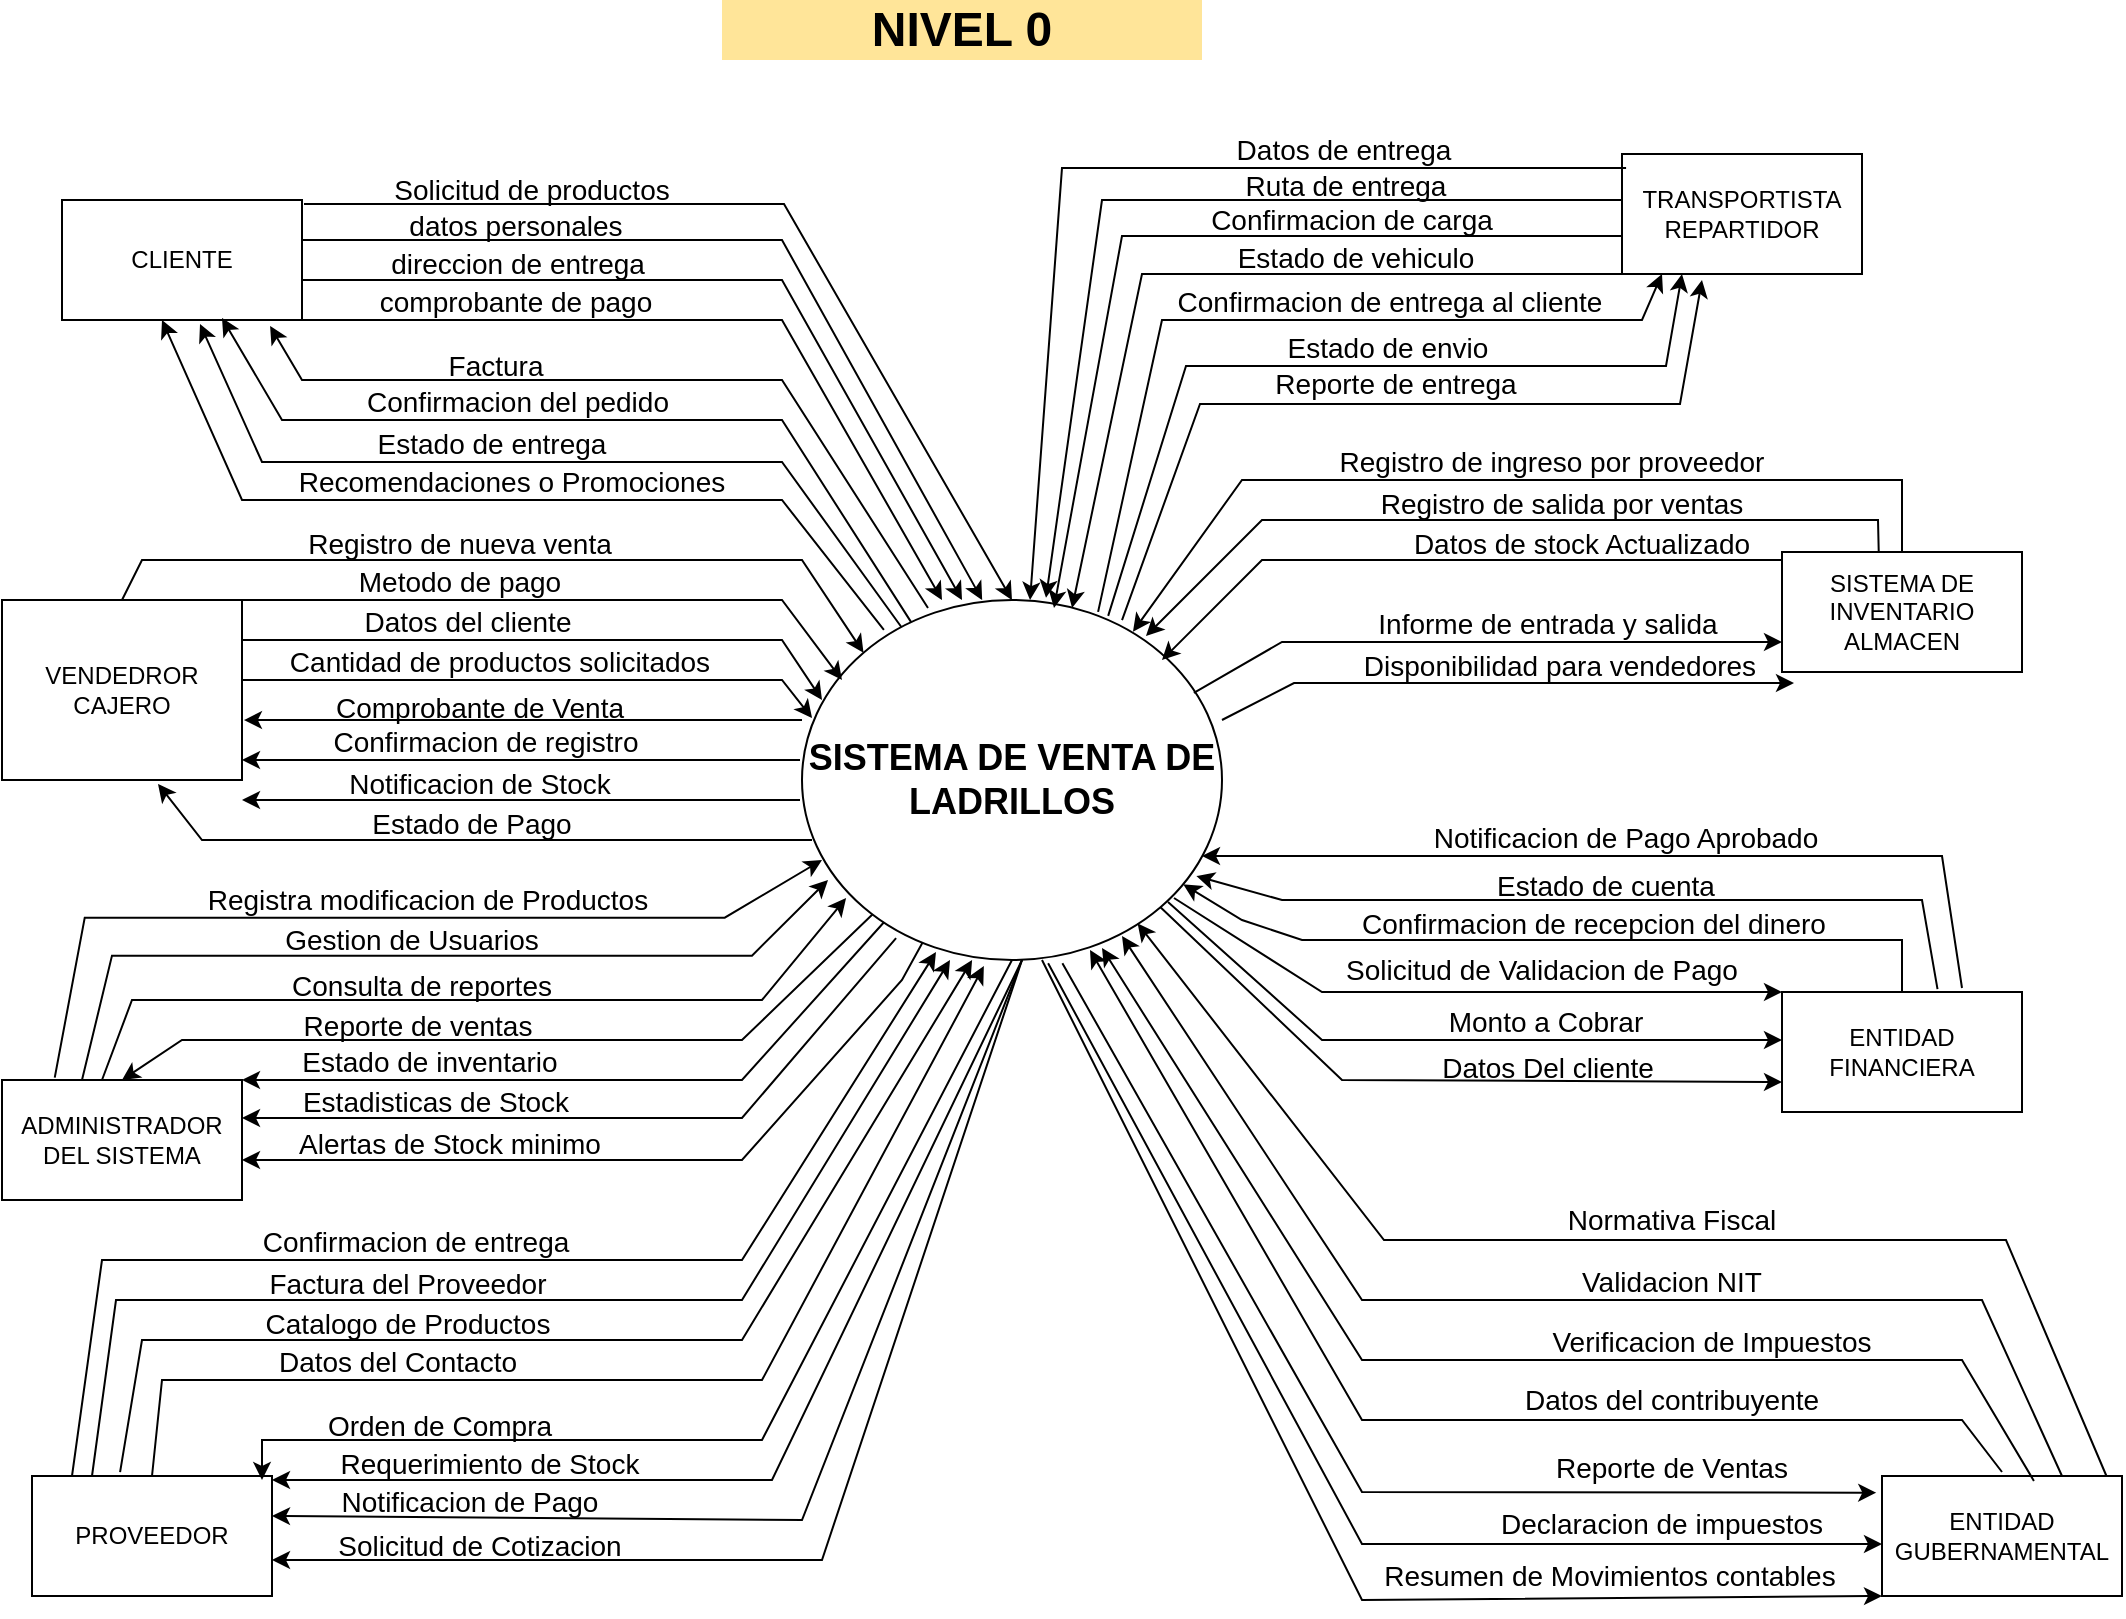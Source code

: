 <mxfile version="27.0.9" pages="2">
  <diagram name="NIVEL 0" id="PTCJVemOLY9-pOezK2eS">
    <mxGraphModel dx="2134" dy="596" grid="1" gridSize="10" guides="1" tooltips="1" connect="1" arrows="1" fold="1" page="1" pageScale="1" pageWidth="827" pageHeight="1169" math="0" shadow="0">
      <root>
        <mxCell id="0" />
        <mxCell id="1" parent="0" />
        <mxCell id="hDsFrdSwKS_vQNClyYp9-1" value="&lt;b&gt;&lt;font style=&quot;font-size: 18px;&quot;&gt;SISTEMA DE VENTA DE LADRILLOS&lt;/font&gt;&lt;/b&gt;" style="ellipse;whiteSpace=wrap;html=1;" parent="1" vertex="1">
          <mxGeometry x="270" y="300" width="210" height="180" as="geometry" />
        </mxCell>
        <mxCell id="hDsFrdSwKS_vQNClyYp9-2" value="CLIENTE" style="rounded=0;whiteSpace=wrap;html=1;" parent="1" vertex="1">
          <mxGeometry x="-100" y="100" width="120" height="60" as="geometry" />
        </mxCell>
        <mxCell id="hDsFrdSwKS_vQNClyYp9-3" value="VENDEDROR CAJERO" style="rounded=0;whiteSpace=wrap;html=1;" parent="1" vertex="1">
          <mxGeometry x="-130" y="300" width="120" height="90" as="geometry" />
        </mxCell>
        <mxCell id="hDsFrdSwKS_vQNClyYp9-4" value="ADMINISTRADOR DEL SISTEMA" style="rounded=0;whiteSpace=wrap;html=1;" parent="1" vertex="1">
          <mxGeometry x="-130" y="540" width="120" height="60" as="geometry" />
        </mxCell>
        <mxCell id="hDsFrdSwKS_vQNClyYp9-5" value="PROVEEDOR" style="rounded=0;whiteSpace=wrap;html=1;" parent="1" vertex="1">
          <mxGeometry x="-115" y="738" width="120" height="60" as="geometry" />
        </mxCell>
        <mxCell id="hDsFrdSwKS_vQNClyYp9-6" value="TRANSPORTISTA REPARTIDOR" style="rounded=0;whiteSpace=wrap;html=1;" parent="1" vertex="1">
          <mxGeometry x="680" y="77" width="120" height="60" as="geometry" />
        </mxCell>
        <mxCell id="hDsFrdSwKS_vQNClyYp9-7" value="SISTEMA DE INVENTARIO ALMACEN" style="rounded=0;whiteSpace=wrap;html=1;" parent="1" vertex="1">
          <mxGeometry x="760" y="276" width="120" height="60" as="geometry" />
        </mxCell>
        <mxCell id="hDsFrdSwKS_vQNClyYp9-8" value="ENTIDAD FINANCIERA" style="rounded=0;whiteSpace=wrap;html=1;" parent="1" vertex="1">
          <mxGeometry x="760" y="496" width="120" height="60" as="geometry" />
        </mxCell>
        <mxCell id="hDsFrdSwKS_vQNClyYp9-9" value="ENTIDAD GUBERNAMENTAL" style="rounded=0;whiteSpace=wrap;html=1;" parent="1" vertex="1">
          <mxGeometry x="810" y="738" width="120" height="60" as="geometry" />
        </mxCell>
        <mxCell id="hDsFrdSwKS_vQNClyYp9-10" value="" style="endArrow=classic;html=1;rounded=0;exitX=1;exitY=1;exitDx=0;exitDy=0;" parent="1" source="hDsFrdSwKS_vQNClyYp9-2" edge="1">
          <mxGeometry width="50" height="50" relative="1" as="geometry">
            <mxPoint x="70" y="180" as="sourcePoint" />
            <mxPoint x="340" y="300" as="targetPoint" />
            <Array as="points">
              <mxPoint x="260" y="160" />
            </Array>
          </mxGeometry>
        </mxCell>
        <mxCell id="hDsFrdSwKS_vQNClyYp9-11" value="" style="endArrow=classic;html=1;rounded=0;exitX=1;exitY=1;exitDx=0;exitDy=0;entryX=0.381;entryY=0;entryDx=0;entryDy=0;entryPerimeter=0;" parent="1" target="hDsFrdSwKS_vQNClyYp9-1" edge="1">
          <mxGeometry width="50" height="50" relative="1" as="geometry">
            <mxPoint x="20" y="140" as="sourcePoint" />
            <mxPoint x="328" y="290" as="targetPoint" />
            <Array as="points">
              <mxPoint x="260" y="140" />
            </Array>
          </mxGeometry>
        </mxCell>
        <mxCell id="hDsFrdSwKS_vQNClyYp9-12" value="" style="endArrow=classic;html=1;rounded=0;exitX=1;exitY=1;exitDx=0;exitDy=0;entryX=0.429;entryY=0;entryDx=0;entryDy=0;entryPerimeter=0;" parent="1" target="hDsFrdSwKS_vQNClyYp9-1" edge="1">
          <mxGeometry width="50" height="50" relative="1" as="geometry">
            <mxPoint x="20" y="120" as="sourcePoint" />
            <mxPoint x="350" y="280" as="targetPoint" />
            <Array as="points">
              <mxPoint x="260" y="120" />
            </Array>
          </mxGeometry>
        </mxCell>
        <mxCell id="hDsFrdSwKS_vQNClyYp9-13" value="" style="endArrow=classic;html=1;rounded=0;exitX=1;exitY=1;exitDx=0;exitDy=0;entryX=0.5;entryY=0;entryDx=0;entryDy=0;" parent="1" target="hDsFrdSwKS_vQNClyYp9-1" edge="1">
          <mxGeometry width="50" height="50" relative="1" as="geometry">
            <mxPoint x="21" y="102" as="sourcePoint" />
            <mxPoint x="351" y="262" as="targetPoint" />
            <Array as="points">
              <mxPoint x="261" y="102" />
            </Array>
          </mxGeometry>
        </mxCell>
        <mxCell id="hDsFrdSwKS_vQNClyYp9-14" value="" style="endArrow=classic;html=1;rounded=0;exitX=0.3;exitY=0.022;exitDx=0;exitDy=0;exitPerimeter=0;entryX=0.867;entryY=1.05;entryDx=0;entryDy=0;entryPerimeter=0;" parent="1" source="hDsFrdSwKS_vQNClyYp9-1" target="hDsFrdSwKS_vQNClyYp9-2" edge="1">
          <mxGeometry width="50" height="50" relative="1" as="geometry">
            <mxPoint x="-70" y="250" as="sourcePoint" />
            <mxPoint x="-20" y="200" as="targetPoint" />
            <Array as="points">
              <mxPoint x="260" y="190" />
              <mxPoint x="20" y="190" />
            </Array>
          </mxGeometry>
        </mxCell>
        <mxCell id="hDsFrdSwKS_vQNClyYp9-16" value="" style="endArrow=classic;html=1;rounded=0;entryX=0.867;entryY=1.05;entryDx=0;entryDy=0;entryPerimeter=0;" parent="1" source="hDsFrdSwKS_vQNClyYp9-1" edge="1">
          <mxGeometry width="50" height="50" relative="1" as="geometry">
            <mxPoint x="309" y="300" as="sourcePoint" />
            <mxPoint x="-20" y="159" as="targetPoint" />
            <Array as="points">
              <mxPoint x="260" y="210" />
              <mxPoint x="10" y="210" />
            </Array>
          </mxGeometry>
        </mxCell>
        <mxCell id="hDsFrdSwKS_vQNClyYp9-17" value="" style="endArrow=classic;html=1;rounded=0;entryX=0.575;entryY=1.033;entryDx=0;entryDy=0;entryPerimeter=0;" parent="1" source="hDsFrdSwKS_vQNClyYp9-1" target="hDsFrdSwKS_vQNClyYp9-2" edge="1">
          <mxGeometry width="50" height="50" relative="1" as="geometry">
            <mxPoint x="315" y="332" as="sourcePoint" />
            <mxPoint x="-30" y="180" as="targetPoint" />
            <Array as="points">
              <mxPoint x="260" y="231" />
              <mxPoint y="231" />
            </Array>
          </mxGeometry>
        </mxCell>
        <mxCell id="hDsFrdSwKS_vQNClyYp9-18" value="" style="endArrow=classic;html=1;rounded=0;entryX=0.575;entryY=1.033;entryDx=0;entryDy=0;entryPerimeter=0;exitX=0.195;exitY=0.083;exitDx=0;exitDy=0;exitPerimeter=0;" parent="1" source="hDsFrdSwKS_vQNClyYp9-1" edge="1">
          <mxGeometry width="50" height="50" relative="1" as="geometry">
            <mxPoint x="301" y="312" as="sourcePoint" />
            <mxPoint x="-50" y="160" as="targetPoint" />
            <Array as="points">
              <mxPoint x="260" y="250" />
              <mxPoint x="-10" y="250" />
            </Array>
          </mxGeometry>
        </mxCell>
        <mxCell id="hDsFrdSwKS_vQNClyYp9-19" value="" style="endArrow=classic;html=1;rounded=0;exitX=0.5;exitY=0;exitDx=0;exitDy=0;entryX=0;entryY=0;entryDx=0;entryDy=0;" parent="1" source="hDsFrdSwKS_vQNClyYp9-3" target="hDsFrdSwKS_vQNClyYp9-1" edge="1">
          <mxGeometry width="50" height="50" relative="1" as="geometry">
            <mxPoint x="-40" y="290" as="sourcePoint" />
            <mxPoint x="130" y="380" as="targetPoint" />
            <Array as="points">
              <mxPoint x="-60" y="280" />
              <mxPoint x="60" y="280" />
              <mxPoint x="270" y="280" />
            </Array>
          </mxGeometry>
        </mxCell>
        <mxCell id="hDsFrdSwKS_vQNClyYp9-20" value="" style="endArrow=classic;html=1;rounded=0;exitX=1;exitY=0;exitDx=0;exitDy=0;" parent="1" source="hDsFrdSwKS_vQNClyYp9-3" edge="1">
          <mxGeometry width="50" height="50" relative="1" as="geometry">
            <mxPoint y="300" as="sourcePoint" />
            <mxPoint x="290" y="340" as="targetPoint" />
            <Array as="points">
              <mxPoint x="50" y="300" />
              <mxPoint x="260" y="300" />
            </Array>
          </mxGeometry>
        </mxCell>
        <mxCell id="hDsFrdSwKS_vQNClyYp9-21" value="" style="endArrow=classic;html=1;rounded=0;exitX=1;exitY=0;exitDx=0;exitDy=0;" parent="1" edge="1">
          <mxGeometry width="50" height="50" relative="1" as="geometry">
            <mxPoint x="-10" y="320" as="sourcePoint" />
            <mxPoint x="280" y="350" as="targetPoint" />
            <Array as="points">
              <mxPoint x="50" y="320" />
              <mxPoint x="260" y="320" />
            </Array>
          </mxGeometry>
        </mxCell>
        <mxCell id="hDsFrdSwKS_vQNClyYp9-22" value="" style="endArrow=classic;html=1;rounded=0;exitX=1;exitY=0;exitDx=0;exitDy=0;entryX=0.024;entryY=0.328;entryDx=0;entryDy=0;entryPerimeter=0;" parent="1" target="hDsFrdSwKS_vQNClyYp9-1" edge="1">
          <mxGeometry width="50" height="50" relative="1" as="geometry">
            <mxPoint x="-10" y="340" as="sourcePoint" />
            <mxPoint x="280" y="370" as="targetPoint" />
            <Array as="points">
              <mxPoint x="50" y="340" />
              <mxPoint x="260" y="340" />
            </Array>
          </mxGeometry>
        </mxCell>
        <mxCell id="hDsFrdSwKS_vQNClyYp9-23" value="" style="endArrow=classic;html=1;rounded=0;entryX=1.008;entryY=0.667;entryDx=0;entryDy=0;entryPerimeter=0;" parent="1" target="hDsFrdSwKS_vQNClyYp9-3" edge="1">
          <mxGeometry width="50" height="50" relative="1" as="geometry">
            <mxPoint x="270" y="360" as="sourcePoint" />
            <mxPoint x="110" y="440" as="targetPoint" />
          </mxGeometry>
        </mxCell>
        <mxCell id="hDsFrdSwKS_vQNClyYp9-24" value="" style="endArrow=classic;html=1;rounded=0;entryX=1.008;entryY=0.667;entryDx=0;entryDy=0;entryPerimeter=0;" parent="1" edge="1">
          <mxGeometry width="50" height="50" relative="1" as="geometry">
            <mxPoint x="269" y="380" as="sourcePoint" />
            <mxPoint x="-10" y="380" as="targetPoint" />
          </mxGeometry>
        </mxCell>
        <mxCell id="hDsFrdSwKS_vQNClyYp9-25" value="" style="endArrow=classic;html=1;rounded=0;entryX=1.008;entryY=0.667;entryDx=0;entryDy=0;entryPerimeter=0;" parent="1" edge="1">
          <mxGeometry width="50" height="50" relative="1" as="geometry">
            <mxPoint x="269" y="400" as="sourcePoint" />
            <mxPoint x="-10" y="400" as="targetPoint" />
          </mxGeometry>
        </mxCell>
        <mxCell id="hDsFrdSwKS_vQNClyYp9-26" value="" style="endArrow=classic;html=1;rounded=0;entryX=0.65;entryY=1.022;entryDx=0;entryDy=0;entryPerimeter=0;" parent="1" target="hDsFrdSwKS_vQNClyYp9-3" edge="1">
          <mxGeometry width="50" height="50" relative="1" as="geometry">
            <mxPoint x="275" y="420" as="sourcePoint" />
            <mxPoint x="-4" y="420" as="targetPoint" />
            <Array as="points">
              <mxPoint x="-30" y="420" />
            </Array>
          </mxGeometry>
        </mxCell>
        <mxCell id="hDsFrdSwKS_vQNClyYp9-27" value="" style="endArrow=classic;html=1;rounded=0;" parent="1" edge="1">
          <mxGeometry width="50" height="50" relative="1" as="geometry">
            <mxPoint x="-103.63" y="538.82" as="sourcePoint" />
            <mxPoint x="280.001" y="430.001" as="targetPoint" />
            <Array as="points">
              <mxPoint x="-88.63" y="458.82" />
              <mxPoint x="231.37" y="458.82" />
            </Array>
          </mxGeometry>
        </mxCell>
        <mxCell id="hDsFrdSwKS_vQNClyYp9-28" value="" style="endArrow=classic;html=1;rounded=0;" parent="1" edge="1">
          <mxGeometry width="50" height="50" relative="1" as="geometry">
            <mxPoint x="-90" y="540" as="sourcePoint" />
            <mxPoint x="283" y="440" as="targetPoint" />
            <Array as="points">
              <mxPoint x="-75" y="477.819" />
              <mxPoint x="245" y="477.819" />
            </Array>
          </mxGeometry>
        </mxCell>
        <mxCell id="hDsFrdSwKS_vQNClyYp9-29" value="" style="endArrow=classic;html=1;rounded=0;entryX=0.105;entryY=0.828;entryDx=0;entryDy=0;entryPerimeter=0;" parent="1" target="hDsFrdSwKS_vQNClyYp9-1" edge="1">
          <mxGeometry width="50" height="50" relative="1" as="geometry">
            <mxPoint x="-80" y="540" as="sourcePoint" />
            <mxPoint x="303.631" y="460" as="targetPoint" />
            <Array as="points">
              <mxPoint x="-65" y="500" />
              <mxPoint x="250" y="500" />
            </Array>
          </mxGeometry>
        </mxCell>
        <mxCell id="hDsFrdSwKS_vQNClyYp9-30" value="" style="endArrow=classic;html=1;rounded=0;entryX=0.5;entryY=0;entryDx=0;entryDy=0;" parent="1" source="hDsFrdSwKS_vQNClyYp9-1" target="hDsFrdSwKS_vQNClyYp9-4" edge="1">
          <mxGeometry width="50" height="50" relative="1" as="geometry">
            <mxPoint x="370" y="570" as="sourcePoint" />
            <mxPoint x="70" y="640" as="targetPoint" />
            <Array as="points">
              <mxPoint x="240" y="520" />
              <mxPoint x="-40" y="520" />
            </Array>
          </mxGeometry>
        </mxCell>
        <mxCell id="hDsFrdSwKS_vQNClyYp9-32" value="" style="endArrow=classic;html=1;rounded=0;entryX=1;entryY=0;entryDx=0;entryDy=0;" parent="1" source="hDsFrdSwKS_vQNClyYp9-1" target="hDsFrdSwKS_vQNClyYp9-4" edge="1">
          <mxGeometry width="50" height="50" relative="1" as="geometry">
            <mxPoint x="370" y="570" as="sourcePoint" />
            <mxPoint x="420" y="520" as="targetPoint" />
            <Array as="points">
              <mxPoint x="240" y="540" />
            </Array>
          </mxGeometry>
        </mxCell>
        <mxCell id="hDsFrdSwKS_vQNClyYp9-33" value="" style="endArrow=classic;html=1;rounded=0;entryX=1;entryY=0;entryDx=0;entryDy=0;exitX=0.224;exitY=0.939;exitDx=0;exitDy=0;exitPerimeter=0;" parent="1" source="hDsFrdSwKS_vQNClyYp9-1" edge="1">
          <mxGeometry width="50" height="50" relative="1" as="geometry">
            <mxPoint x="311" y="480" as="sourcePoint" />
            <mxPoint x="-10" y="559" as="targetPoint" />
            <Array as="points">
              <mxPoint x="240" y="559" />
            </Array>
          </mxGeometry>
        </mxCell>
        <mxCell id="hDsFrdSwKS_vQNClyYp9-34" value="" style="endArrow=classic;html=1;rounded=0;entryX=1;entryY=0;entryDx=0;entryDy=0;" parent="1" source="hDsFrdSwKS_vQNClyYp9-1" edge="1">
          <mxGeometry width="50" height="50" relative="1" as="geometry">
            <mxPoint x="317" y="490" as="sourcePoint" />
            <mxPoint x="-10" y="580" as="targetPoint" />
            <Array as="points">
              <mxPoint x="320" y="490" />
              <mxPoint x="240" y="580" />
            </Array>
          </mxGeometry>
        </mxCell>
        <mxCell id="hDsFrdSwKS_vQNClyYp9-35" value="&lt;font style=&quot;font-size: 14px;&quot;&gt;Solicitud de productos&lt;/font&gt;" style="text;html=1;align=center;verticalAlign=middle;whiteSpace=wrap;rounded=0;" parent="1" vertex="1">
          <mxGeometry x="60" y="90" width="150" height="10" as="geometry" />
        </mxCell>
        <mxCell id="hDsFrdSwKS_vQNClyYp9-36" value="&lt;font style=&quot;font-size: 14px;&quot;&gt;datos personales&lt;/font&gt;" style="text;html=1;align=center;verticalAlign=middle;whiteSpace=wrap;rounded=0;" parent="1" vertex="1">
          <mxGeometry x="52" y="108" width="150" height="10" as="geometry" />
        </mxCell>
        <mxCell id="hDsFrdSwKS_vQNClyYp9-41" value="&lt;font style=&quot;font-size: 14px;&quot;&gt;direccion de entrega&lt;/font&gt;" style="text;html=1;align=center;verticalAlign=middle;whiteSpace=wrap;rounded=0;" parent="1" vertex="1">
          <mxGeometry x="53" y="127" width="150" height="10" as="geometry" />
        </mxCell>
        <mxCell id="hDsFrdSwKS_vQNClyYp9-42" value="&lt;font style=&quot;font-size: 14px;&quot;&gt;comprobante de pago&lt;/font&gt;" style="text;html=1;align=center;verticalAlign=middle;whiteSpace=wrap;rounded=0;" parent="1" vertex="1">
          <mxGeometry x="52" y="146" width="150" height="10" as="geometry" />
        </mxCell>
        <mxCell id="hDsFrdSwKS_vQNClyYp9-49" value="&lt;font style=&quot;font-size: 14px;&quot;&gt;Factura&lt;/font&gt;" style="text;html=1;align=center;verticalAlign=middle;whiteSpace=wrap;rounded=0;" parent="1" vertex="1">
          <mxGeometry x="42" y="178" width="150" height="10" as="geometry" />
        </mxCell>
        <mxCell id="hDsFrdSwKS_vQNClyYp9-50" value="&lt;font style=&quot;font-size: 14px;&quot;&gt;Confirmacion del pedido&lt;/font&gt;" style="text;html=1;align=center;verticalAlign=middle;whiteSpace=wrap;rounded=0;" parent="1" vertex="1">
          <mxGeometry x="28" y="196" width="200" height="10" as="geometry" />
        </mxCell>
        <mxCell id="hDsFrdSwKS_vQNClyYp9-51" value="&lt;font style=&quot;font-size: 14px;&quot;&gt;Estado de entrega&lt;/font&gt;" style="text;html=1;align=center;verticalAlign=middle;whiteSpace=wrap;rounded=0;" parent="1" vertex="1">
          <mxGeometry x="40" y="217" width="150" height="10" as="geometry" />
        </mxCell>
        <mxCell id="hDsFrdSwKS_vQNClyYp9-52" value="&lt;font style=&quot;font-size: 14px;&quot;&gt;Recomendaciones o Promociones&lt;/font&gt;" style="text;html=1;align=center;verticalAlign=middle;whiteSpace=wrap;rounded=0;" parent="1" vertex="1">
          <mxGeometry x="5" y="236" width="240" height="10" as="geometry" />
        </mxCell>
        <mxCell id="hDsFrdSwKS_vQNClyYp9-53" value="&lt;span style=&quot;font-size: 14px;&quot;&gt;Registro de nueva venta&lt;/span&gt;" style="text;html=1;align=center;verticalAlign=middle;whiteSpace=wrap;rounded=0;" parent="1" vertex="1">
          <mxGeometry x="9" y="267" width="180" height="10" as="geometry" />
        </mxCell>
        <mxCell id="hDsFrdSwKS_vQNClyYp9-54" value="&lt;font style=&quot;font-size: 14px;&quot;&gt;Metodo de pago&lt;/font&gt;" style="text;html=1;align=center;verticalAlign=middle;whiteSpace=wrap;rounded=0;" parent="1" vertex="1">
          <mxGeometry x="24" y="286" width="150" height="10" as="geometry" />
        </mxCell>
        <mxCell id="hDsFrdSwKS_vQNClyYp9-55" value="&lt;font style=&quot;font-size: 14px;&quot;&gt;Datos del cliente&lt;/font&gt;" style="text;html=1;align=center;verticalAlign=middle;whiteSpace=wrap;rounded=0;" parent="1" vertex="1">
          <mxGeometry x="28" y="306" width="150" height="10" as="geometry" />
        </mxCell>
        <mxCell id="hDsFrdSwKS_vQNClyYp9-56" value="&lt;font style=&quot;font-size: 14px;&quot;&gt;Cantidad de productos solicitados&lt;/font&gt;" style="text;html=1;align=center;verticalAlign=middle;whiteSpace=wrap;rounded=0;" parent="1" vertex="1">
          <mxGeometry x="9" y="326" width="220" height="10" as="geometry" />
        </mxCell>
        <mxCell id="hDsFrdSwKS_vQNClyYp9-57" value="&lt;font style=&quot;font-size: 14px;&quot;&gt;Notificacion de Stock&lt;/font&gt;" style="text;html=1;align=center;verticalAlign=middle;whiteSpace=wrap;rounded=0;" parent="1" vertex="1">
          <mxGeometry x="34" y="387" width="150" height="10" as="geometry" />
        </mxCell>
        <mxCell id="hDsFrdSwKS_vQNClyYp9-58" value="&lt;font style=&quot;font-size: 14px;&quot;&gt;Estado de Pago&lt;/font&gt;" style="text;html=1;align=center;verticalAlign=middle;whiteSpace=wrap;rounded=0;" parent="1" vertex="1">
          <mxGeometry x="30" y="407" width="150" height="10" as="geometry" />
        </mxCell>
        <mxCell id="hDsFrdSwKS_vQNClyYp9-60" value="&lt;font style=&quot;font-size: 14px;&quot;&gt;Estado de inventario&lt;/font&gt;" style="text;html=1;align=center;verticalAlign=middle;whiteSpace=wrap;rounded=0;" parent="1" vertex="1">
          <mxGeometry x="9" y="526" width="150" height="10" as="geometry" />
        </mxCell>
        <mxCell id="hDsFrdSwKS_vQNClyYp9-61" value="&lt;font style=&quot;font-size: 14px;&quot;&gt;Estadisticas de Stock&lt;/font&gt;" style="text;html=1;align=center;verticalAlign=middle;whiteSpace=wrap;rounded=0;" parent="1" vertex="1">
          <mxGeometry x="12" y="546" width="150" height="10" as="geometry" />
        </mxCell>
        <mxCell id="hDsFrdSwKS_vQNClyYp9-62" value="&lt;font style=&quot;font-size: 14px;&quot;&gt;Alertas de Stock minimo&lt;/font&gt;" style="text;html=1;align=center;verticalAlign=middle;whiteSpace=wrap;rounded=0;" parent="1" vertex="1">
          <mxGeometry x="9" y="567" width="170" height="10" as="geometry" />
        </mxCell>
        <mxCell id="hDsFrdSwKS_vQNClyYp9-63" value="&lt;font style=&quot;font-size: 14px;&quot;&gt;Confirmacion de entrega&lt;/font&gt;" style="text;html=1;align=center;verticalAlign=middle;whiteSpace=wrap;rounded=0;" parent="1" vertex="1">
          <mxGeometry x="-38" y="616" width="230" height="10" as="geometry" />
        </mxCell>
        <mxCell id="hDsFrdSwKS_vQNClyYp9-64" value="&lt;font style=&quot;font-size: 14px;&quot;&gt;Comprobante de Venta&lt;/font&gt;" style="text;html=1;align=center;verticalAlign=middle;whiteSpace=wrap;rounded=0;" parent="1" vertex="1">
          <mxGeometry x="34" y="349" width="150" height="10" as="geometry" />
        </mxCell>
        <mxCell id="hDsFrdSwKS_vQNClyYp9-65" value="&lt;font style=&quot;font-size: 14px;&quot;&gt;Confirmacion de registro&lt;/font&gt;" style="text;html=1;align=center;verticalAlign=middle;whiteSpace=wrap;rounded=0;" parent="1" vertex="1">
          <mxGeometry x="17" y="366" width="190" height="10" as="geometry" />
        </mxCell>
        <mxCell id="hDsFrdSwKS_vQNClyYp9-66" value="&lt;font style=&quot;font-size: 14px;&quot;&gt;Factura del Proveedor&lt;/font&gt;" style="text;html=1;align=center;verticalAlign=middle;whiteSpace=wrap;rounded=0;" parent="1" vertex="1">
          <mxGeometry x="-2" y="637" width="150" height="10" as="geometry" />
        </mxCell>
        <mxCell id="hDsFrdSwKS_vQNClyYp9-67" value="&lt;font style=&quot;font-size: 14px;&quot;&gt;Catalogo de Productos&lt;/font&gt;" style="text;html=1;align=center;verticalAlign=middle;whiteSpace=wrap;rounded=0;" parent="1" vertex="1">
          <mxGeometry x="-2" y="657" width="150" height="10" as="geometry" />
        </mxCell>
        <mxCell id="hDsFrdSwKS_vQNClyYp9-68" value="&lt;font style=&quot;font-size: 14px;&quot;&gt;Datos del Contacto&lt;/font&gt;" style="text;html=1;align=center;verticalAlign=middle;whiteSpace=wrap;rounded=0;" parent="1" vertex="1">
          <mxGeometry x="-7" y="676" width="150" height="10" as="geometry" />
        </mxCell>
        <mxCell id="hDsFrdSwKS_vQNClyYp9-69" value="&lt;font style=&quot;font-size: 14px;&quot;&gt;Orden de Compra&lt;/font&gt;" style="text;html=1;align=center;verticalAlign=middle;whiteSpace=wrap;rounded=0;" parent="1" vertex="1">
          <mxGeometry x="14" y="708" width="150" height="10" as="geometry" />
        </mxCell>
        <mxCell id="hDsFrdSwKS_vQNClyYp9-70" value="&lt;font style=&quot;font-size: 14px;&quot;&gt;Registra modificacion de Productos&lt;/font&gt;" style="text;html=1;align=center;verticalAlign=middle;whiteSpace=wrap;rounded=0;" parent="1" vertex="1">
          <mxGeometry x="-37" y="445" width="240" height="10" as="geometry" />
        </mxCell>
        <mxCell id="hDsFrdSwKS_vQNClyYp9-71" value="&lt;font style=&quot;font-size: 14px;&quot;&gt;Gestion de Usuarios&lt;/font&gt;" style="text;html=1;align=center;verticalAlign=middle;whiteSpace=wrap;rounded=0;" parent="1" vertex="1">
          <mxGeometry y="465" width="150" height="10" as="geometry" />
        </mxCell>
        <mxCell id="hDsFrdSwKS_vQNClyYp9-72" value="&lt;font style=&quot;font-size: 14px;&quot;&gt;Consulta de reportes&lt;/font&gt;" style="text;html=1;align=center;verticalAlign=middle;whiteSpace=wrap;rounded=0;" parent="1" vertex="1">
          <mxGeometry x="5" y="488" width="150" height="10" as="geometry" />
        </mxCell>
        <mxCell id="hDsFrdSwKS_vQNClyYp9-73" value="&lt;font style=&quot;font-size: 14px;&quot;&gt;Reporte de ventas&lt;/font&gt;" style="text;html=1;align=center;verticalAlign=middle;whiteSpace=wrap;rounded=0;" parent="1" vertex="1">
          <mxGeometry x="3" y="508" width="150" height="10" as="geometry" />
        </mxCell>
        <mxCell id="hDsFrdSwKS_vQNClyYp9-74" value="" style="endArrow=classic;html=1;rounded=0;entryX=0.319;entryY=0.978;entryDx=0;entryDy=0;entryPerimeter=0;" parent="1" target="hDsFrdSwKS_vQNClyYp9-1" edge="1">
          <mxGeometry width="50" height="50" relative="1" as="geometry">
            <mxPoint x="-95" y="738" as="sourcePoint" />
            <mxPoint x="-45" y="688" as="targetPoint" />
            <Array as="points">
              <mxPoint x="-80" y="630" />
              <mxPoint x="240" y="630" />
            </Array>
          </mxGeometry>
        </mxCell>
        <mxCell id="hDsFrdSwKS_vQNClyYp9-75" value="" style="endArrow=classic;html=1;rounded=0;entryX=0.319;entryY=0.978;entryDx=0;entryDy=0;entryPerimeter=0;exitX=0.25;exitY=0;exitDx=0;exitDy=0;" parent="1" source="hDsFrdSwKS_vQNClyYp9-5" edge="1">
          <mxGeometry width="50" height="50" relative="1" as="geometry">
            <mxPoint x="-90" y="730" as="sourcePoint" />
            <mxPoint x="344" y="480" as="targetPoint" />
            <Array as="points">
              <mxPoint x="-73" y="650" />
              <mxPoint x="240" y="650" />
            </Array>
          </mxGeometry>
        </mxCell>
        <mxCell id="hDsFrdSwKS_vQNClyYp9-76" value="" style="endArrow=classic;html=1;rounded=0;entryX=0.405;entryY=1;entryDx=0;entryDy=0;entryPerimeter=0;exitX=0.367;exitY=-0.033;exitDx=0;exitDy=0;exitPerimeter=0;" parent="1" source="hDsFrdSwKS_vQNClyYp9-5" target="hDsFrdSwKS_vQNClyYp9-1" edge="1">
          <mxGeometry width="50" height="50" relative="1" as="geometry">
            <mxPoint x="5" y="804" as="sourcePoint" />
            <mxPoint x="434" y="546" as="targetPoint" />
            <Array as="points">
              <mxPoint x="-60" y="670" />
              <mxPoint x="240" y="670" />
            </Array>
          </mxGeometry>
        </mxCell>
        <mxCell id="hDsFrdSwKS_vQNClyYp9-77" value="" style="endArrow=classic;html=1;rounded=0;entryX=0.433;entryY=1.017;entryDx=0;entryDy=0;entryPerimeter=0;exitX=0.5;exitY=0;exitDx=0;exitDy=0;" parent="1" source="hDsFrdSwKS_vQNClyYp9-5" target="hDsFrdSwKS_vQNClyYp9-1" edge="1">
          <mxGeometry width="50" height="50" relative="1" as="geometry">
            <mxPoint x="-10" y="792" as="sourcePoint" />
            <mxPoint x="411" y="536" as="targetPoint" />
            <Array as="points">
              <mxPoint x="-50" y="690" />
              <mxPoint x="250" y="690" />
            </Array>
          </mxGeometry>
        </mxCell>
        <mxCell id="hDsFrdSwKS_vQNClyYp9-78" value="" style="endArrow=classic;html=1;rounded=0;exitX=0.5;exitY=1;exitDx=0;exitDy=0;" parent="1" source="hDsFrdSwKS_vQNClyYp9-1" edge="1">
          <mxGeometry width="50" height="50" relative="1" as="geometry">
            <mxPoint x="350" y="590" as="sourcePoint" />
            <mxPoint y="740" as="targetPoint" />
            <Array as="points">
              <mxPoint x="250" y="720" />
              <mxPoint y="720" />
            </Array>
          </mxGeometry>
        </mxCell>
        <mxCell id="hDsFrdSwKS_vQNClyYp9-79" value="" style="endArrow=classic;html=1;rounded=0;exitX=0.5;exitY=1;exitDx=0;exitDy=0;" parent="1" edge="1">
          <mxGeometry width="50" height="50" relative="1" as="geometry">
            <mxPoint x="380" y="480" as="sourcePoint" />
            <mxPoint x="5" y="740" as="targetPoint" />
            <Array as="points">
              <mxPoint x="255" y="740" />
            </Array>
          </mxGeometry>
        </mxCell>
        <mxCell id="hDsFrdSwKS_vQNClyYp9-80" value="" style="endArrow=classic;html=1;rounded=0;" parent="1" edge="1">
          <mxGeometry width="50" height="50" relative="1" as="geometry">
            <mxPoint x="380" y="480" as="sourcePoint" />
            <mxPoint x="5" y="758" as="targetPoint" />
            <Array as="points">
              <mxPoint x="270" y="760" />
            </Array>
          </mxGeometry>
        </mxCell>
        <mxCell id="hDsFrdSwKS_vQNClyYp9-81" value="" style="endArrow=classic;html=1;rounded=0;" parent="1" edge="1">
          <mxGeometry width="50" height="50" relative="1" as="geometry">
            <mxPoint x="380" y="480" as="sourcePoint" />
            <mxPoint x="5" y="780" as="targetPoint" />
            <Array as="points">
              <mxPoint x="280" y="780" />
            </Array>
          </mxGeometry>
        </mxCell>
        <mxCell id="hDsFrdSwKS_vQNClyYp9-82" value="&lt;font style=&quot;font-size: 14px;&quot;&gt;Requerimiento de Stock&lt;/font&gt;" style="text;html=1;align=center;verticalAlign=middle;whiteSpace=wrap;rounded=0;" parent="1" vertex="1">
          <mxGeometry x="24" y="727" width="180" height="10" as="geometry" />
        </mxCell>
        <mxCell id="hDsFrdSwKS_vQNClyYp9-83" value="&lt;font style=&quot;font-size: 14px;&quot;&gt;Notificacion de Pago&lt;/font&gt;" style="text;html=1;align=center;verticalAlign=middle;whiteSpace=wrap;rounded=0;" parent="1" vertex="1">
          <mxGeometry x="29" y="746" width="150" height="10" as="geometry" />
        </mxCell>
        <mxCell id="hDsFrdSwKS_vQNClyYp9-84" value="&lt;font style=&quot;font-size: 14px;&quot;&gt;Solicitud de Cotizacion&lt;/font&gt;" style="text;html=1;align=center;verticalAlign=middle;whiteSpace=wrap;rounded=0;" parent="1" vertex="1">
          <mxGeometry x="34" y="768" width="150" height="10" as="geometry" />
        </mxCell>
        <mxCell id="hDsFrdSwKS_vQNClyYp9-85" value="&lt;font style=&quot;font-size: 14px;&quot;&gt;Datos de entrega&lt;/font&gt;" style="text;html=1;align=center;verticalAlign=middle;whiteSpace=wrap;rounded=0;" parent="1" vertex="1">
          <mxGeometry x="466" y="70" width="150" height="10" as="geometry" />
        </mxCell>
        <mxCell id="hDsFrdSwKS_vQNClyYp9-86" value="&lt;font style=&quot;font-size: 14px;&quot;&gt;Ruta de entrega&lt;/font&gt;" style="text;html=1;align=center;verticalAlign=middle;whiteSpace=wrap;rounded=0;" parent="1" vertex="1">
          <mxGeometry x="467" y="88" width="150" height="10" as="geometry" />
        </mxCell>
        <mxCell id="hDsFrdSwKS_vQNClyYp9-87" value="&lt;font style=&quot;font-size: 14px;&quot;&gt;Confirmacion de carga&lt;/font&gt;" style="text;html=1;align=center;verticalAlign=middle;whiteSpace=wrap;rounded=0;" parent="1" vertex="1">
          <mxGeometry x="470" y="105" width="150" height="10" as="geometry" />
        </mxCell>
        <mxCell id="hDsFrdSwKS_vQNClyYp9-88" value="&lt;font style=&quot;font-size: 14px;&quot;&gt;Estado de vehiculo&lt;/font&gt;" style="text;html=1;align=center;verticalAlign=middle;whiteSpace=wrap;rounded=0;" parent="1" vertex="1">
          <mxGeometry x="472" y="124" width="150" height="10" as="geometry" />
        </mxCell>
        <mxCell id="hDsFrdSwKS_vQNClyYp9-89" value="&lt;font style=&quot;font-size: 14px;&quot;&gt;Confirmacion de entrega al cliente&lt;/font&gt;" style="text;html=1;align=center;verticalAlign=middle;whiteSpace=wrap;rounded=0;" parent="1" vertex="1">
          <mxGeometry x="454" y="137" width="220" height="28" as="geometry" />
        </mxCell>
        <mxCell id="hDsFrdSwKS_vQNClyYp9-90" value="&lt;font style=&quot;font-size: 14px;&quot;&gt;Estado de envio&lt;/font&gt;" style="text;html=1;align=center;verticalAlign=middle;whiteSpace=wrap;rounded=0;" parent="1" vertex="1">
          <mxGeometry x="488" y="169" width="150" height="10" as="geometry" />
        </mxCell>
        <mxCell id="hDsFrdSwKS_vQNClyYp9-92" value="&lt;font style=&quot;font-size: 14px;&quot;&gt;Reporte de entrega&lt;/font&gt;" style="text;html=1;align=center;verticalAlign=middle;whiteSpace=wrap;rounded=0;" parent="1" vertex="1">
          <mxGeometry x="492" y="187" width="150" height="10" as="geometry" />
        </mxCell>
        <mxCell id="hDsFrdSwKS_vQNClyYp9-93" value="&lt;font style=&quot;font-size: 14px;&quot;&gt;Registro de ingreso por proveedor&lt;/font&gt;" style="text;html=1;align=center;verticalAlign=middle;whiteSpace=wrap;rounded=0;" parent="1" vertex="1">
          <mxGeometry x="530" y="226" width="230" height="10" as="geometry" />
        </mxCell>
        <mxCell id="hDsFrdSwKS_vQNClyYp9-94" value="&lt;font style=&quot;font-size: 14px;&quot;&gt;Registro de salida por ventas&lt;/font&gt;" style="text;html=1;align=center;verticalAlign=middle;whiteSpace=wrap;rounded=0;" parent="1" vertex="1">
          <mxGeometry x="540" y="247" width="220" height="10" as="geometry" />
        </mxCell>
        <mxCell id="hDsFrdSwKS_vQNClyYp9-95" value="&lt;font style=&quot;font-size: 14px;&quot;&gt;Datos de stock Actualizado&lt;/font&gt;" style="text;html=1;align=center;verticalAlign=middle;whiteSpace=wrap;rounded=0;" parent="1" vertex="1">
          <mxGeometry x="560" y="267" width="200" height="10" as="geometry" />
        </mxCell>
        <mxCell id="hDsFrdSwKS_vQNClyYp9-96" value="&lt;font style=&quot;font-size: 14px;&quot;&gt;Informe de entrada y salida&lt;/font&gt;" style="text;html=1;align=center;verticalAlign=middle;whiteSpace=wrap;rounded=0;" parent="1" vertex="1">
          <mxGeometry x="543" y="307" width="200" height="10" as="geometry" />
        </mxCell>
        <mxCell id="hDsFrdSwKS_vQNClyYp9-97" value="&lt;font style=&quot;font-size: 14px;&quot;&gt;Disponibilidad para vendedores&lt;/font&gt;" style="text;html=1;align=center;verticalAlign=middle;whiteSpace=wrap;rounded=0;" parent="1" vertex="1">
          <mxGeometry x="544" y="328" width="210" height="10" as="geometry" />
        </mxCell>
        <mxCell id="hDsFrdSwKS_vQNClyYp9-98" value="&lt;font style=&quot;font-size: 14px;&quot;&gt;Normativa Fiscal&lt;/font&gt;" style="text;html=1;align=center;verticalAlign=middle;whiteSpace=wrap;rounded=0;" parent="1" vertex="1">
          <mxGeometry x="630" y="605" width="150" height="10" as="geometry" />
        </mxCell>
        <mxCell id="hDsFrdSwKS_vQNClyYp9-100" value="" style="endArrow=classic;html=1;rounded=0;entryX=0.543;entryY=0;entryDx=0;entryDy=0;entryPerimeter=0;exitX=0.017;exitY=0.117;exitDx=0;exitDy=0;exitPerimeter=0;" parent="1" source="hDsFrdSwKS_vQNClyYp9-6" target="hDsFrdSwKS_vQNClyYp9-1" edge="1">
          <mxGeometry width="50" height="50" relative="1" as="geometry">
            <mxPoint x="720" y="260" as="sourcePoint" />
            <mxPoint x="770" y="210" as="targetPoint" />
            <Array as="points">
              <mxPoint x="400" y="84" />
            </Array>
          </mxGeometry>
        </mxCell>
        <mxCell id="hDsFrdSwKS_vQNClyYp9-101" value="" style="endArrow=classic;html=1;rounded=0;entryX=0.581;entryY=-0.006;entryDx=0;entryDy=0;entryPerimeter=0;exitX=0.017;exitY=0.117;exitDx=0;exitDy=0;exitPerimeter=0;" parent="1" target="hDsFrdSwKS_vQNClyYp9-1" edge="1">
          <mxGeometry width="50" height="50" relative="1" as="geometry">
            <mxPoint x="680" y="100" as="sourcePoint" />
            <mxPoint x="382" y="316" as="targetPoint" />
            <Array as="points">
              <mxPoint x="420" y="100" />
            </Array>
          </mxGeometry>
        </mxCell>
        <mxCell id="hDsFrdSwKS_vQNClyYp9-102" value="" style="endArrow=classic;html=1;rounded=0;exitX=0.017;exitY=0.117;exitDx=0;exitDy=0;exitPerimeter=0;entryX=0.6;entryY=0.022;entryDx=0;entryDy=0;entryPerimeter=0;" parent="1" target="hDsFrdSwKS_vQNClyYp9-1" edge="1">
          <mxGeometry width="50" height="50" relative="1" as="geometry">
            <mxPoint x="680" y="118" as="sourcePoint" />
            <mxPoint x="392" y="317" as="targetPoint" />
            <Array as="points">
              <mxPoint x="430" y="118" />
            </Array>
          </mxGeometry>
        </mxCell>
        <mxCell id="hDsFrdSwKS_vQNClyYp9-103" value="" style="endArrow=classic;html=1;rounded=0;exitX=0.017;exitY=0.117;exitDx=0;exitDy=0;exitPerimeter=0;entryX=0.643;entryY=0.022;entryDx=0;entryDy=0;entryPerimeter=0;" parent="1" target="hDsFrdSwKS_vQNClyYp9-1" edge="1">
          <mxGeometry width="50" height="50" relative="1" as="geometry">
            <mxPoint x="680" y="137" as="sourcePoint" />
            <mxPoint x="393" y="320" as="targetPoint" />
            <Array as="points">
              <mxPoint x="440" y="137" />
            </Array>
          </mxGeometry>
        </mxCell>
        <mxCell id="hDsFrdSwKS_vQNClyYp9-105" value="" style="endArrow=classic;html=1;rounded=0;exitX=0.705;exitY=0.033;exitDx=0;exitDy=0;exitPerimeter=0;" parent="1" source="hDsFrdSwKS_vQNClyYp9-1" edge="1">
          <mxGeometry width="50" height="50" relative="1" as="geometry">
            <mxPoint x="650" y="187" as="sourcePoint" />
            <mxPoint x="700" y="137" as="targetPoint" />
            <Array as="points">
              <mxPoint x="450" y="160" />
              <mxPoint x="690" y="160" />
            </Array>
          </mxGeometry>
        </mxCell>
        <mxCell id="hDsFrdSwKS_vQNClyYp9-106" value="" style="endArrow=classic;html=1;rounded=0;exitX=0.729;exitY=0.044;exitDx=0;exitDy=0;exitPerimeter=0;entryX=0.25;entryY=1;entryDx=0;entryDy=0;" parent="1" source="hDsFrdSwKS_vQNClyYp9-1" target="hDsFrdSwKS_vQNClyYp9-6" edge="1">
          <mxGeometry width="50" height="50" relative="1" as="geometry">
            <mxPoint x="430" y="329" as="sourcePoint" />
            <mxPoint x="712" y="160" as="targetPoint" />
            <Array as="points">
              <mxPoint x="462" y="183" />
              <mxPoint x="702" y="183" />
            </Array>
          </mxGeometry>
        </mxCell>
        <mxCell id="hDsFrdSwKS_vQNClyYp9-107" value="" style="endArrow=classic;html=1;rounded=0;exitX=0.762;exitY=0.056;exitDx=0;exitDy=0;exitPerimeter=0;" parent="1" source="hDsFrdSwKS_vQNClyYp9-1" edge="1">
          <mxGeometry width="50" height="50" relative="1" as="geometry">
            <mxPoint x="430" y="327" as="sourcePoint" />
            <mxPoint x="720" y="140" as="targetPoint" />
            <Array as="points">
              <mxPoint x="469" y="202" />
              <mxPoint x="709" y="202" />
            </Array>
          </mxGeometry>
        </mxCell>
        <mxCell id="hDsFrdSwKS_vQNClyYp9-108" value="" style="endArrow=classic;html=1;rounded=0;exitX=0.5;exitY=0;exitDx=0;exitDy=0;entryX=0.788;entryY=0.088;entryDx=0;entryDy=0;entryPerimeter=0;" parent="1" source="hDsFrdSwKS_vQNClyYp9-7" target="hDsFrdSwKS_vQNClyYp9-1" edge="1">
          <mxGeometry width="50" height="50" relative="1" as="geometry">
            <mxPoint x="740" y="250" as="sourcePoint" />
            <mxPoint x="430" y="310" as="targetPoint" />
            <Array as="points">
              <mxPoint x="820" y="240" />
              <mxPoint x="490" y="240" />
            </Array>
          </mxGeometry>
        </mxCell>
        <mxCell id="hDsFrdSwKS_vQNClyYp9-110" value="" style="endArrow=classic;html=1;rounded=0;exitX=0.403;exitY=-0.004;exitDx=0;exitDy=0;exitPerimeter=0;" parent="1" source="hDsFrdSwKS_vQNClyYp9-7" edge="1">
          <mxGeometry width="50" height="50" relative="1" as="geometry">
            <mxPoint x="800" y="270" as="sourcePoint" />
            <mxPoint x="442" y="318" as="targetPoint" />
            <Array as="points">
              <mxPoint x="808" y="260" />
              <mxPoint x="500" y="260" />
            </Array>
          </mxGeometry>
        </mxCell>
        <mxCell id="hDsFrdSwKS_vQNClyYp9-111" value="" style="endArrow=classic;html=1;rounded=0;entryX=0.857;entryY=0.167;entryDx=0;entryDy=0;entryPerimeter=0;exitX=0;exitY=0.067;exitDx=0;exitDy=0;exitPerimeter=0;" parent="1" source="hDsFrdSwKS_vQNClyYp9-7" target="hDsFrdSwKS_vQNClyYp9-1" edge="1">
          <mxGeometry width="50" height="50" relative="1" as="geometry">
            <mxPoint x="720" y="290" as="sourcePoint" />
            <mxPoint x="570" y="340" as="targetPoint" />
            <Array as="points">
              <mxPoint x="500" y="280" />
            </Array>
          </mxGeometry>
        </mxCell>
        <mxCell id="hDsFrdSwKS_vQNClyYp9-113" value="" style="endArrow=classic;html=1;rounded=0;exitX=0.933;exitY=0.258;exitDx=0;exitDy=0;exitPerimeter=0;entryX=0;entryY=0.75;entryDx=0;entryDy=0;" parent="1" source="hDsFrdSwKS_vQNClyYp9-1" target="hDsFrdSwKS_vQNClyYp9-7" edge="1">
          <mxGeometry width="50" height="50" relative="1" as="geometry">
            <mxPoint x="520" y="390" as="sourcePoint" />
            <mxPoint x="570" y="340" as="targetPoint" />
            <Array as="points">
              <mxPoint x="510" y="321" />
            </Array>
          </mxGeometry>
        </mxCell>
        <mxCell id="hDsFrdSwKS_vQNClyYp9-114" value="" style="endArrow=classic;html=1;rounded=0;entryX=0;entryY=0.75;entryDx=0;entryDy=0;" parent="1" edge="1">
          <mxGeometry width="50" height="50" relative="1" as="geometry">
            <mxPoint x="480" y="360" as="sourcePoint" />
            <mxPoint x="766" y="341.5" as="targetPoint" />
            <Array as="points">
              <mxPoint x="516" y="341.5" />
            </Array>
          </mxGeometry>
        </mxCell>
        <mxCell id="hDsFrdSwKS_vQNClyYp9-117" value="" style="endArrow=classic;html=1;rounded=0;exitX=0.75;exitY=0;exitDx=0;exitDy=0;" parent="1" edge="1">
          <mxGeometry width="50" height="50" relative="1" as="geometry">
            <mxPoint x="850" y="494" as="sourcePoint" />
            <mxPoint x="470" y="428" as="targetPoint" />
            <Array as="points">
              <mxPoint x="840" y="428" />
            </Array>
          </mxGeometry>
        </mxCell>
        <mxCell id="hDsFrdSwKS_vQNClyYp9-118" value="" style="endArrow=classic;html=1;rounded=0;exitX=0.648;exitY=-0.024;exitDx=0;exitDy=0;exitPerimeter=0;entryX=0.939;entryY=0.767;entryDx=0;entryDy=0;entryPerimeter=0;" parent="1" source="hDsFrdSwKS_vQNClyYp9-8" target="hDsFrdSwKS_vQNClyYp9-1" edge="1">
          <mxGeometry width="50" height="50" relative="1" as="geometry">
            <mxPoint x="684" y="453.82" as="sourcePoint" />
            <mxPoint x="465" y="440" as="targetPoint" />
            <Array as="points">
              <mxPoint x="830" y="450" />
              <mxPoint x="510" y="450" />
            </Array>
          </mxGeometry>
        </mxCell>
        <mxCell id="hDsFrdSwKS_vQNClyYp9-119" value="" style="endArrow=classic;html=1;rounded=0;exitX=0.5;exitY=0;exitDx=0;exitDy=0;" parent="1" source="hDsFrdSwKS_vQNClyYp9-8" target="hDsFrdSwKS_vQNClyYp9-1" edge="1">
          <mxGeometry width="50" height="50" relative="1" as="geometry">
            <mxPoint x="740" y="480" as="sourcePoint" />
            <mxPoint x="510" y="480" as="targetPoint" />
            <Array as="points">
              <mxPoint x="820" y="470" />
              <mxPoint x="520" y="470" />
              <mxPoint x="490" y="460" />
            </Array>
          </mxGeometry>
        </mxCell>
        <mxCell id="hDsFrdSwKS_vQNClyYp9-120" value="" style="endArrow=classic;html=1;rounded=0;entryX=0;entryY=0.4;entryDx=0;entryDy=0;entryPerimeter=0;" parent="1" target="hDsFrdSwKS_vQNClyYp9-8" edge="1">
          <mxGeometry width="50" height="50" relative="1" as="geometry">
            <mxPoint x="453" y="451" as="sourcePoint" />
            <mxPoint x="653" y="581" as="targetPoint" />
            <Array as="points">
              <mxPoint x="530" y="520" />
            </Array>
          </mxGeometry>
        </mxCell>
        <mxCell id="hDsFrdSwKS_vQNClyYp9-122" value="" style="endArrow=classic;html=1;rounded=0;entryX=0;entryY=0;entryDx=0;entryDy=0;" parent="1" target="hDsFrdSwKS_vQNClyYp9-8" edge="1">
          <mxGeometry width="50" height="50" relative="1" as="geometry">
            <mxPoint x="456" y="449" as="sourcePoint" />
            <mxPoint x="760" y="490" as="targetPoint" />
            <Array as="points">
              <mxPoint x="530" y="496" />
            </Array>
          </mxGeometry>
        </mxCell>
        <mxCell id="hDsFrdSwKS_vQNClyYp9-123" value="" style="endArrow=classic;html=1;rounded=0;fontStyle=1;entryX=0;entryY=0.75;entryDx=0;entryDy=0;exitX=1;exitY=1;exitDx=0;exitDy=0;" parent="1" source="hDsFrdSwKS_vQNClyYp9-1" target="hDsFrdSwKS_vQNClyYp9-8" edge="1">
          <mxGeometry width="50" height="50" relative="1" as="geometry">
            <mxPoint x="454" y="520" as="sourcePoint" />
            <mxPoint x="654" y="650" as="targetPoint" />
            <Array as="points">
              <mxPoint x="540" y="540" />
            </Array>
          </mxGeometry>
        </mxCell>
        <mxCell id="hDsFrdSwKS_vQNClyYp9-125" value="" style="endArrow=classic;html=1;rounded=0;exitX=0.75;exitY=0;exitDx=0;exitDy=0;" parent="1" source="hDsFrdSwKS_vQNClyYp9-9" edge="1">
          <mxGeometry width="50" height="50" relative="1" as="geometry">
            <mxPoint x="840" y="740" as="sourcePoint" />
            <mxPoint x="430" y="468" as="targetPoint" />
            <Array as="points">
              <mxPoint x="860" y="650" />
              <mxPoint x="550" y="650" />
            </Array>
          </mxGeometry>
        </mxCell>
        <mxCell id="hDsFrdSwKS_vQNClyYp9-126" value="" style="endArrow=classic;html=1;rounded=0;exitX=0.844;exitY=0.002;exitDx=0;exitDy=0;exitPerimeter=0;entryX=0.799;entryY=0.898;entryDx=0;entryDy=0;entryPerimeter=0;" parent="1" target="hDsFrdSwKS_vQNClyYp9-1" edge="1">
          <mxGeometry width="50" height="50" relative="1" as="geometry">
            <mxPoint x="922.28" y="738.12" as="sourcePoint" />
            <mxPoint x="441" y="470" as="targetPoint" />
            <Array as="points">
              <mxPoint x="872" y="620" />
              <mxPoint x="561" y="620" />
            </Array>
          </mxGeometry>
        </mxCell>
        <mxCell id="hDsFrdSwKS_vQNClyYp9-127" value="" style="endArrow=classic;html=1;rounded=0;exitX=0.633;exitY=0.041;exitDx=0;exitDy=0;exitPerimeter=0;" parent="1" source="hDsFrdSwKS_vQNClyYp9-9" edge="1">
          <mxGeometry width="50" height="50" relative="1" as="geometry">
            <mxPoint x="480" y="700" as="sourcePoint" />
            <mxPoint x="420" y="474" as="targetPoint" />
            <Array as="points">
              <mxPoint x="850" y="680" />
              <mxPoint x="550" y="680" />
            </Array>
          </mxGeometry>
        </mxCell>
        <mxCell id="hDsFrdSwKS_vQNClyYp9-128" value="" style="endArrow=classic;html=1;rounded=0;" parent="1" edge="1">
          <mxGeometry width="50" height="50" relative="1" as="geometry">
            <mxPoint x="870" y="736" as="sourcePoint" />
            <mxPoint x="414" y="475" as="targetPoint" />
            <Array as="points">
              <mxPoint x="850" y="710" />
              <mxPoint x="550" y="710" />
            </Array>
          </mxGeometry>
        </mxCell>
        <mxCell id="hDsFrdSwKS_vQNClyYp9-129" value="" style="endArrow=classic;html=1;rounded=0;entryX=0;entryY=0;entryDx=0;entryDy=0;exitX=0.586;exitY=1.009;exitDx=0;exitDy=0;exitPerimeter=0;" parent="1" source="hDsFrdSwKS_vQNClyYp9-1" edge="1">
          <mxGeometry width="50" height="50" relative="1" as="geometry">
            <mxPoint x="570" y="774" as="sourcePoint" />
            <mxPoint x="810" y="772.0" as="targetPoint" />
            <Array as="points">
              <mxPoint x="550" y="772" />
            </Array>
          </mxGeometry>
        </mxCell>
        <mxCell id="hDsFrdSwKS_vQNClyYp9-130" value="" style="endArrow=classic;html=1;rounded=0;entryX=0;entryY=0;entryDx=0;entryDy=0;" parent="1" edge="1">
          <mxGeometry width="50" height="50" relative="1" as="geometry">
            <mxPoint x="390" y="480" as="sourcePoint" />
            <mxPoint x="810" y="798" as="targetPoint" />
            <Array as="points">
              <mxPoint x="550" y="800" />
            </Array>
          </mxGeometry>
        </mxCell>
        <mxCell id="hDsFrdSwKS_vQNClyYp9-132" value="" style="endArrow=classic;html=1;rounded=0;entryX=-0.024;entryY=0.139;entryDx=0;entryDy=0;exitX=0.62;exitY=1.009;exitDx=0;exitDy=0;exitPerimeter=0;entryPerimeter=0;" parent="1" source="hDsFrdSwKS_vQNClyYp9-1" target="hDsFrdSwKS_vQNClyYp9-9" edge="1">
          <mxGeometry width="50" height="50" relative="1" as="geometry">
            <mxPoint x="520" y="748.0" as="sourcePoint" />
            <mxPoint x="760" y="746" as="targetPoint" />
            <Array as="points">
              <mxPoint x="550" y="746" />
            </Array>
          </mxGeometry>
        </mxCell>
        <mxCell id="hDsFrdSwKS_vQNClyYp9-133" value="&lt;font style=&quot;font-size: 14px;&quot;&gt;Notificacion de Pago Aprobado&lt;/font&gt;" style="text;html=1;align=center;verticalAlign=middle;whiteSpace=wrap;rounded=0;" parent="1" vertex="1">
          <mxGeometry x="567" y="413.5" width="230" height="10" as="geometry" />
        </mxCell>
        <mxCell id="hDsFrdSwKS_vQNClyYp9-134" value="&lt;font style=&quot;font-size: 14px;&quot;&gt;Estado de cuenta&lt;/font&gt;" style="text;html=1;align=center;verticalAlign=middle;whiteSpace=wrap;rounded=0;" parent="1" vertex="1">
          <mxGeometry x="597" y="437.5" width="150" height="10" as="geometry" />
        </mxCell>
        <mxCell id="hDsFrdSwKS_vQNClyYp9-135" value="&lt;font style=&quot;font-size: 14px;&quot;&gt;Confirmacion de recepcion del dinero&lt;/font&gt;" style="text;html=1;align=center;verticalAlign=middle;whiteSpace=wrap;rounded=0;" parent="1" vertex="1">
          <mxGeometry x="536" y="456.5" width="260" height="10" as="geometry" />
        </mxCell>
        <mxCell id="hDsFrdSwKS_vQNClyYp9-136" value="&lt;font style=&quot;font-size: 14px;&quot;&gt;Solicitud de Validacion de Pago&lt;/font&gt;" style="text;html=1;align=center;verticalAlign=middle;whiteSpace=wrap;rounded=0;" parent="1" vertex="1">
          <mxGeometry x="520" y="480" width="240" height="10" as="geometry" />
        </mxCell>
        <mxCell id="hDsFrdSwKS_vQNClyYp9-137" value="&lt;font style=&quot;font-size: 14px;&quot;&gt;Monto a Cobrar&lt;/font&gt;" style="text;html=1;align=center;verticalAlign=middle;whiteSpace=wrap;rounded=0;" parent="1" vertex="1">
          <mxGeometry x="567" y="505.5" width="150" height="10" as="geometry" />
        </mxCell>
        <mxCell id="hDsFrdSwKS_vQNClyYp9-138" value="&lt;font style=&quot;font-size: 14px;&quot;&gt;Datos Del cliente&lt;/font&gt;" style="text;html=1;align=center;verticalAlign=middle;whiteSpace=wrap;rounded=0;" parent="1" vertex="1">
          <mxGeometry x="568" y="528.5" width="150" height="10" as="geometry" />
        </mxCell>
        <mxCell id="hDsFrdSwKS_vQNClyYp9-139" value="&lt;font style=&quot;font-size: 14px;&quot;&gt;Validacion NIT&lt;/font&gt;" style="text;html=1;align=center;verticalAlign=middle;whiteSpace=wrap;rounded=0;" parent="1" vertex="1">
          <mxGeometry x="630" y="636" width="150" height="10" as="geometry" />
        </mxCell>
        <mxCell id="hDsFrdSwKS_vQNClyYp9-140" value="&lt;font style=&quot;font-size: 14px;&quot;&gt;Verificacion de Impuestos&lt;/font&gt;" style="text;html=1;align=center;verticalAlign=middle;whiteSpace=wrap;rounded=0;" parent="1" vertex="1">
          <mxGeometry x="630" y="666" width="190" height="10" as="geometry" />
        </mxCell>
        <mxCell id="hDsFrdSwKS_vQNClyYp9-141" value="&lt;font style=&quot;font-size: 14px;&quot;&gt;Datos del contribuyente&lt;/font&gt;" style="text;html=1;align=center;verticalAlign=middle;whiteSpace=wrap;rounded=0;" parent="1" vertex="1">
          <mxGeometry x="630" y="695" width="150" height="10" as="geometry" />
        </mxCell>
        <mxCell id="hDsFrdSwKS_vQNClyYp9-142" value="&lt;font style=&quot;font-size: 14px;&quot;&gt;Reporte de Ventas&lt;/font&gt;" style="text;html=1;align=center;verticalAlign=middle;whiteSpace=wrap;rounded=0;" parent="1" vertex="1">
          <mxGeometry x="630" y="729" width="150" height="10" as="geometry" />
        </mxCell>
        <mxCell id="hDsFrdSwKS_vQNClyYp9-143" value="&lt;font style=&quot;font-size: 14px;&quot;&gt;Declaracion de impuestos&lt;/font&gt;" style="text;html=1;align=center;verticalAlign=middle;whiteSpace=wrap;rounded=0;" parent="1" vertex="1">
          <mxGeometry x="595" y="757" width="210" height="10" as="geometry" />
        </mxCell>
        <mxCell id="hDsFrdSwKS_vQNClyYp9-144" value="&lt;font style=&quot;font-size: 14px;&quot;&gt;Resumen de Movimientos contables&lt;/font&gt;" style="text;html=1;align=center;verticalAlign=middle;whiteSpace=wrap;rounded=0;" parent="1" vertex="1">
          <mxGeometry x="549" y="783" width="250" height="10" as="geometry" />
        </mxCell>
        <mxCell id="hDsFrdSwKS_vQNClyYp9-147" value="&lt;font style=&quot;font-size: 24px;&quot;&gt;&lt;b&gt;NIVEL 0&lt;/b&gt;&lt;/font&gt;" style="text;html=1;align=center;verticalAlign=middle;whiteSpace=wrap;rounded=0;fillColor=#FFE599;" parent="1" vertex="1">
          <mxGeometry x="230" width="240" height="30" as="geometry" />
        </mxCell>
      </root>
    </mxGraphModel>
  </diagram>
  <diagram id="VrOgX9kRIFBWIT_i94v_" name="Página-2">
    <mxGraphModel grid="1" page="1" gridSize="10" guides="1" tooltips="1" connect="1" arrows="1" fold="1" pageScale="1" pageWidth="827" pageHeight="1169" math="0" shadow="0">
      <root>
        <mxCell id="0" />
        <mxCell id="1" parent="0" />
      </root>
    </mxGraphModel>
  </diagram>
</mxfile>
